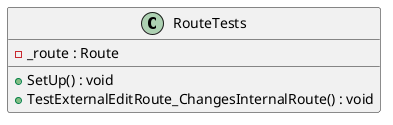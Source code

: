 @startuml
class RouteTests {
    - _route : Route
    + SetUp() : void
    + TestExternalEditRoute_ChangesInternalRoute() : void
}
@enduml
